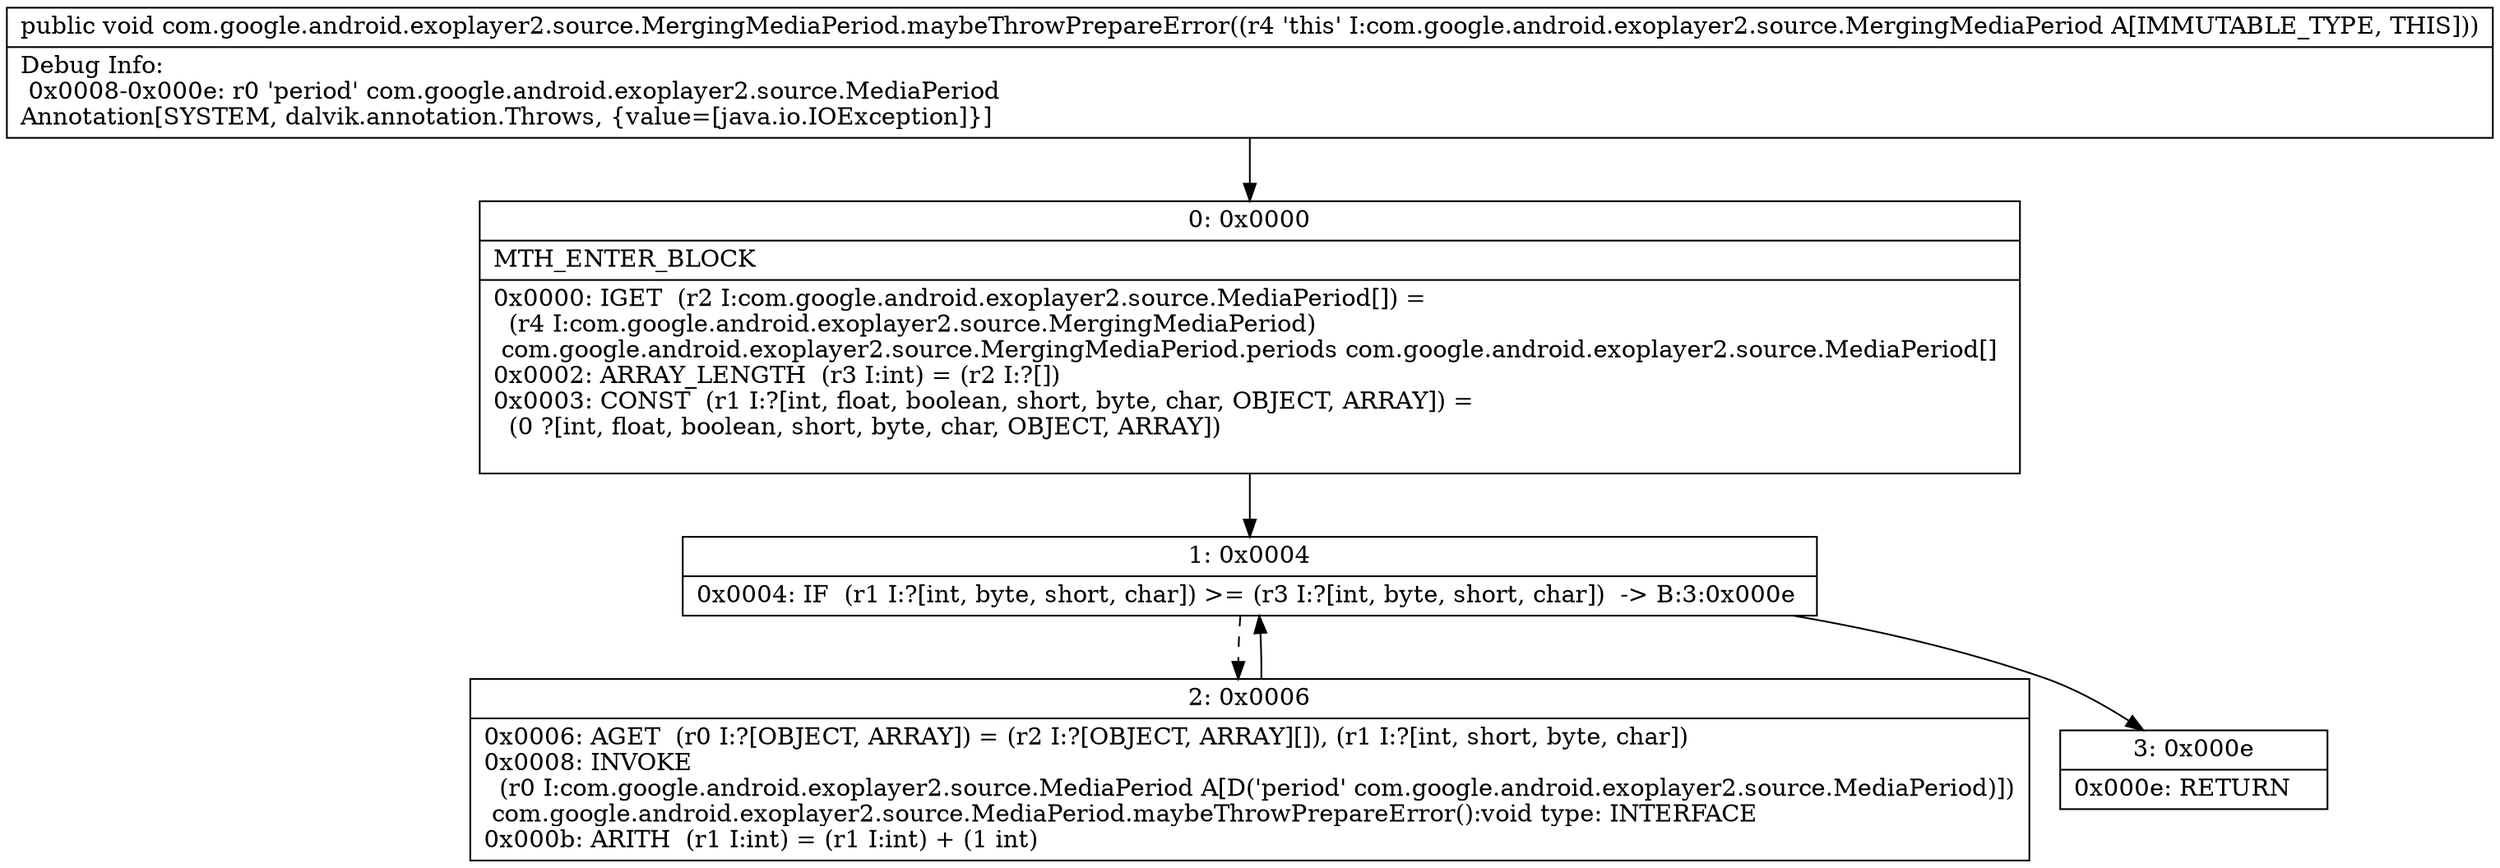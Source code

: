 digraph "CFG forcom.google.android.exoplayer2.source.MergingMediaPeriod.maybeThrowPrepareError()V" {
Node_0 [shape=record,label="{0\:\ 0x0000|MTH_ENTER_BLOCK\l|0x0000: IGET  (r2 I:com.google.android.exoplayer2.source.MediaPeriod[]) = \l  (r4 I:com.google.android.exoplayer2.source.MergingMediaPeriod)\l com.google.android.exoplayer2.source.MergingMediaPeriod.periods com.google.android.exoplayer2.source.MediaPeriod[] \l0x0002: ARRAY_LENGTH  (r3 I:int) = (r2 I:?[]) \l0x0003: CONST  (r1 I:?[int, float, boolean, short, byte, char, OBJECT, ARRAY]) = \l  (0 ?[int, float, boolean, short, byte, char, OBJECT, ARRAY])\l \l}"];
Node_1 [shape=record,label="{1\:\ 0x0004|0x0004: IF  (r1 I:?[int, byte, short, char]) \>= (r3 I:?[int, byte, short, char])  \-\> B:3:0x000e \l}"];
Node_2 [shape=record,label="{2\:\ 0x0006|0x0006: AGET  (r0 I:?[OBJECT, ARRAY]) = (r2 I:?[OBJECT, ARRAY][]), (r1 I:?[int, short, byte, char]) \l0x0008: INVOKE  \l  (r0 I:com.google.android.exoplayer2.source.MediaPeriod A[D('period' com.google.android.exoplayer2.source.MediaPeriod)])\l com.google.android.exoplayer2.source.MediaPeriod.maybeThrowPrepareError():void type: INTERFACE \l0x000b: ARITH  (r1 I:int) = (r1 I:int) + (1 int) \l}"];
Node_3 [shape=record,label="{3\:\ 0x000e|0x000e: RETURN   \l}"];
MethodNode[shape=record,label="{public void com.google.android.exoplayer2.source.MergingMediaPeriod.maybeThrowPrepareError((r4 'this' I:com.google.android.exoplayer2.source.MergingMediaPeriod A[IMMUTABLE_TYPE, THIS]))  | Debug Info:\l  0x0008\-0x000e: r0 'period' com.google.android.exoplayer2.source.MediaPeriod\lAnnotation[SYSTEM, dalvik.annotation.Throws, \{value=[java.io.IOException]\}]\l}"];
MethodNode -> Node_0;
Node_0 -> Node_1;
Node_1 -> Node_2[style=dashed];
Node_1 -> Node_3;
Node_2 -> Node_1;
}

